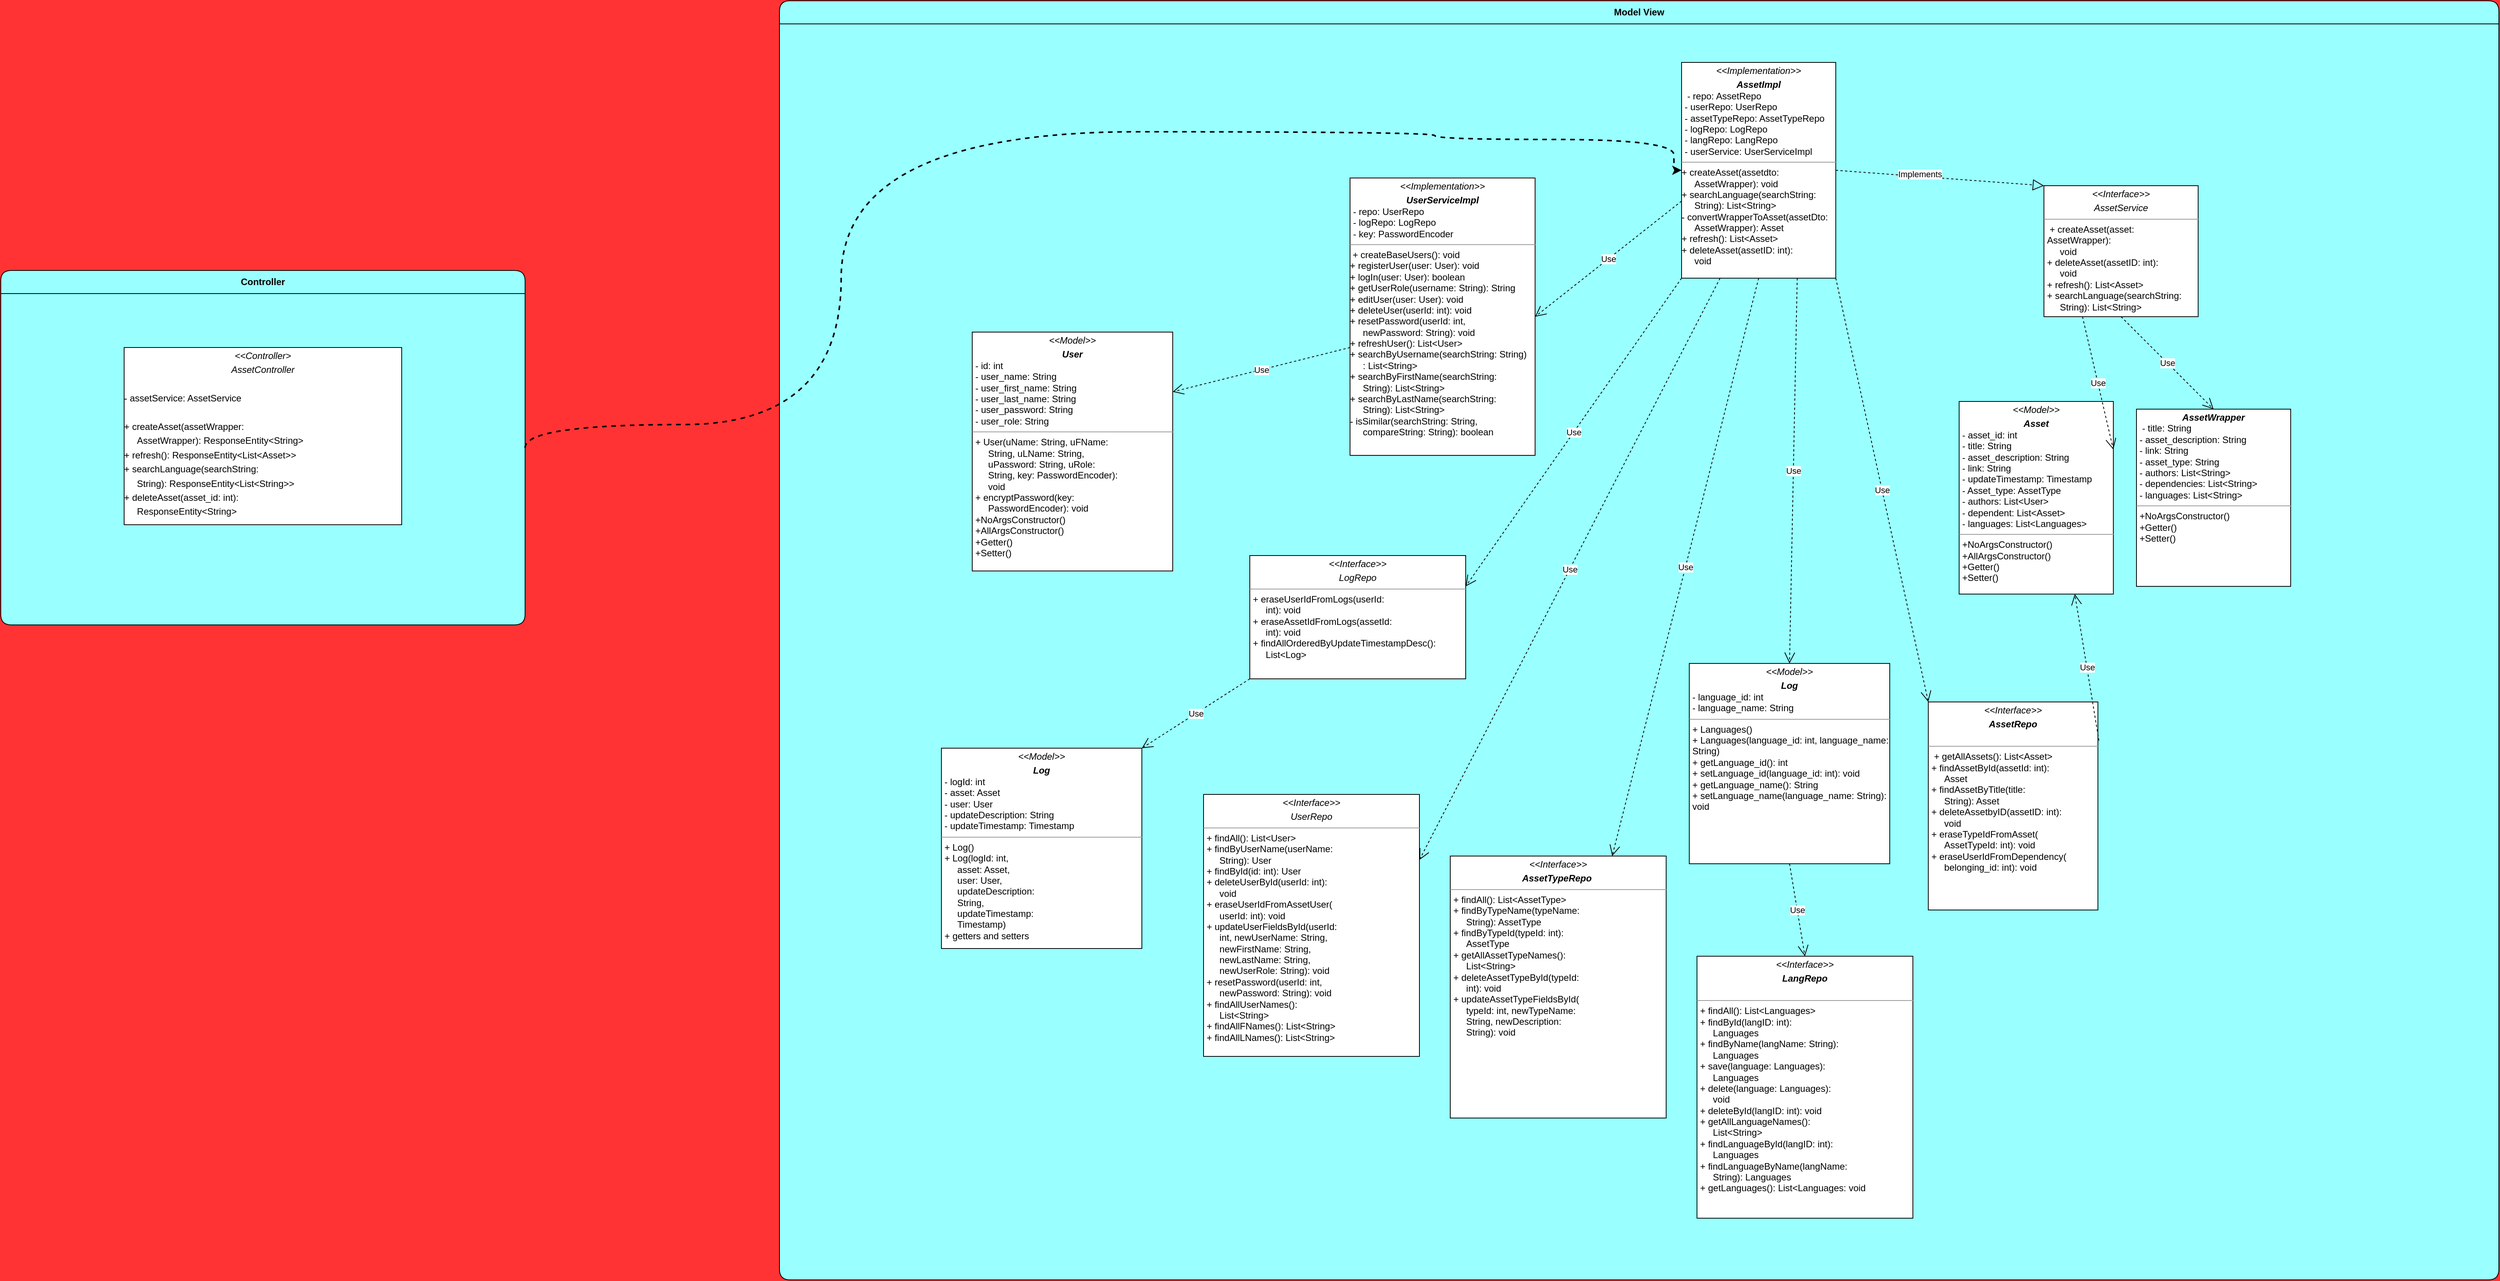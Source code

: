<mxfile version="24.0.0" type="device">
  <diagram id="C5RBs43oDa-KdzZeNtuy" name="Page-1">
    <mxGraphModel dx="3122" dy="1263" grid="1" gridSize="10" guides="1" tooltips="1" connect="1" arrows="1" fold="1" page="1" pageScale="1" pageWidth="400" pageHeight="370" background="#FF3333" math="0" shadow="0">
      <root>
        <mxCell id="WIyWlLk6GJQsqaUBKTNV-0" />
        <mxCell id="WIyWlLk6GJQsqaUBKTNV-1" parent="WIyWlLk6GJQsqaUBKTNV-0" />
        <mxCell id="eX62rvnDOvcnilra_7cb-24" value="Model View" style="swimlane;whiteSpace=wrap;html=1;startSize=30;rounded=1;swimlaneFillColor=#99FFFF;fillColor=#99FFFF;" vertex="1" parent="WIyWlLk6GJQsqaUBKTNV-1">
          <mxGeometry x="270" y="230" width="2230" height="1660" as="geometry">
            <mxRectangle x="360" y="170" width="200" height="40" as="alternateBounds" />
          </mxGeometry>
        </mxCell>
        <mxCell id="eX62rvnDOvcnilra_7cb-25" value="&lt;p style=&quot;margin:0px;margin-top:4px;text-align:center;&quot;&gt;&lt;i&gt;&amp;lt;&amp;lt;Model&amp;gt;&amp;gt;&lt;/i&gt;&lt;br&gt;&lt;/p&gt;&lt;p style=&quot;margin:0px;margin-top:4px;text-align:center;&quot;&gt;&lt;i&gt;&lt;b&gt;Asset&lt;/b&gt;&lt;/i&gt;&lt;/p&gt;&lt;p style=&quot;margin:0px;margin-left:4px;&quot;&gt;- asset_id: int&amp;nbsp; &amp;nbsp; &amp;nbsp; &amp;nbsp; &amp;nbsp; &amp;nbsp; &amp;nbsp; &amp;nbsp; &amp;nbsp;&lt;/p&gt;&lt;p style=&quot;margin:0px;margin-left:4px;&quot;&gt;- title: String&amp;nbsp; &amp;nbsp; &amp;nbsp; &amp;nbsp; &amp;nbsp; &amp;nbsp; &amp;nbsp; &amp;nbsp; &amp;nbsp;&lt;/p&gt;&lt;p style=&quot;margin:0px;margin-left:4px;&quot;&gt;- asset_description: String&amp;nbsp; &amp;nbsp; &amp;nbsp;&lt;/p&gt;&lt;p style=&quot;margin:0px;margin-left:4px;&quot;&gt;- link: String&amp;nbsp; &amp;nbsp; &amp;nbsp; &amp;nbsp; &amp;nbsp; &amp;nbsp; &amp;nbsp; &amp;nbsp; &amp;nbsp; &lt;/p&gt;&lt;p style=&quot;margin:0px;margin-left:4px;&quot;&gt;- updateTimestamp: Timestamp&amp;nbsp; &amp;nbsp; &lt;/p&gt;&lt;p style=&quot;margin:0px;margin-left:4px;&quot;&gt; - Asset_type: AssetType&amp;nbsp; &amp;nbsp; &amp;nbsp; &amp;nbsp; &amp;nbsp;&lt;/p&gt;&lt;p style=&quot;margin:0px;margin-left:4px;&quot;&gt; - authors: List&amp;lt;User&amp;gt;&amp;nbsp; &amp;nbsp; &amp;nbsp; &amp;nbsp; &amp;nbsp; &amp;nbsp;&lt;/p&gt;&lt;p style=&quot;margin:0px;margin-left:4px;&quot;&gt; - dependent: List&amp;lt;Asset&amp;gt;&amp;nbsp; &amp;nbsp; &amp;nbsp; &amp;nbsp; &lt;/p&gt;&lt;p style=&quot;margin:0px;margin-left:4px;&quot;&gt; - languages: List&amp;lt;Languages&amp;gt;&amp;nbsp;&lt;/p&gt;&lt;hr size=&quot;1&quot;&gt;&lt;p style=&quot;margin: 0px 0px 0px 4px;&quot;&gt;+&lt;span style=&quot;background-color: initial;&quot;&gt;NoArgsConstructor()&lt;/span&gt;&lt;/p&gt;&lt;p style=&quot;margin: 0px 0px 0px 4px;&quot;&gt;+AllArgsConstructor()&lt;/p&gt;&lt;p style=&quot;margin: 0px 0px 0px 4px;&quot;&gt;+Getter()&lt;/p&gt;&lt;p style=&quot;margin: 0px 0px 0px 4px;&quot;&gt;&lt;span style=&quot;background-color: initial;&quot;&gt;+Setter()&lt;/span&gt;&lt;/p&gt;" style="verticalAlign=top;align=left;overflow=fill;html=1;whiteSpace=wrap;" vertex="1" parent="eX62rvnDOvcnilra_7cb-24">
          <mxGeometry x="1530" y="520" width="200" height="250" as="geometry" />
        </mxCell>
        <mxCell id="eX62rvnDOvcnilra_7cb-26" value="&lt;p style=&quot;margin:0px;margin-top:4px;text-align:center;&quot;&gt;&lt;i&gt;&amp;lt;&amp;lt;Implementation&amp;gt;&amp;gt;&lt;/i&gt;&lt;br&gt;&lt;/p&gt;&lt;p style=&quot;margin:0px;margin-top:4px;text-align:center;&quot;&gt;&lt;i&gt;&lt;b&gt;AssetImpl&lt;/b&gt;&lt;/i&gt;&lt;/p&gt;&lt;p style=&quot;margin:0px;margin-left:4px;&quot;&gt;&amp;nbsp;- repo: AssetRepo&amp;nbsp; &amp;nbsp; &amp;nbsp; &amp;nbsp; &amp;nbsp; &amp;nbsp; &amp;nbsp; &amp;nbsp;&lt;/p&gt;&lt;p style=&quot;margin:0px;margin-left:4px;&quot;&gt; - userRepo: UserRepo&amp;nbsp; &amp;nbsp; &amp;nbsp; &amp;nbsp; &amp;nbsp; &amp;nbsp; &lt;/p&gt;&lt;p style=&quot;margin:0px;margin-left:4px;&quot;&gt; - assetTypeRepo: AssetTypeRepo&amp;nbsp; &lt;/p&gt;&lt;p style=&quot;margin:0px;margin-left:4px;&quot;&gt; - logRepo: LogRepo&amp;nbsp; &amp;nbsp; &amp;nbsp; &amp;nbsp; &amp;nbsp; &amp;nbsp; &amp;nbsp; &lt;/p&gt;&lt;p style=&quot;margin:0px;margin-left:4px;&quot;&gt; - langRepo: LangRepo&amp;nbsp; &amp;nbsp; &amp;nbsp; &amp;nbsp; &amp;nbsp; &amp;nbsp; &lt;/p&gt;&lt;p style=&quot;margin:0px;margin-left:4px;&quot;&gt; - userService: UserServiceImpl&amp;nbsp;&lt;/p&gt;&lt;hr size=&quot;1&quot;&gt;&lt;p style=&quot;margin:0px;margin-left:4px;&quot;&gt;&lt;/p&gt;&lt;div&gt;+ createAsset(assetdto:&amp;nbsp; &amp;nbsp; &amp;nbsp; &amp;nbsp; &lt;/div&gt;&lt;div&gt;&amp;nbsp; &amp;nbsp; &amp;nbsp;AssetWrapper): void&amp;nbsp; &amp;nbsp; &amp;nbsp; &amp;nbsp; &amp;nbsp;&lt;/div&gt;&lt;div&gt; + searchLanguage(searchString: &lt;/div&gt;&lt;div&gt;&amp;nbsp; &amp;nbsp; &amp;nbsp;String): List&amp;lt;String&amp;gt;&amp;nbsp; &amp;nbsp; &amp;nbsp; &amp;nbsp;&lt;/div&gt;&lt;div&gt; - convertWrapperToAsset(assetDto: &lt;/div&gt;&lt;div&gt;&amp;nbsp; &amp;nbsp; &amp;nbsp;AssetWrapper): Asset&amp;nbsp; &amp;nbsp; &amp;nbsp; &amp;nbsp; &lt;/div&gt;&lt;div&gt; + refresh(): List&amp;lt;Asset&amp;gt;&amp;nbsp; &amp;nbsp; &amp;nbsp; &amp;nbsp; &lt;/div&gt;&lt;div&gt; + deleteAsset(assetID: int):&amp;nbsp; &amp;nbsp; &lt;/div&gt;&lt;div&gt;&amp;nbsp; &amp;nbsp; &amp;nbsp;void&amp;nbsp; &amp;nbsp;&lt;/div&gt;" style="verticalAlign=top;align=left;overflow=fill;html=1;whiteSpace=wrap;" vertex="1" parent="eX62rvnDOvcnilra_7cb-24">
          <mxGeometry x="1170" y="80" width="200" height="280" as="geometry" />
        </mxCell>
        <mxCell id="eX62rvnDOvcnilra_7cb-27" value="&lt;p style=&quot;margin:0px;margin-top:4px;text-align:center;&quot;&gt;&lt;i&gt;&amp;lt;&amp;lt;Interface&amp;gt;&amp;gt;&lt;/i&gt;&lt;/p&gt;&lt;p style=&quot;margin:0px;margin-top:4px;text-align:center;&quot;&gt;&lt;i&gt;AssetService&lt;/i&gt;&lt;/p&gt;&lt;hr size=&quot;1&quot;&gt;&lt;p style=&quot;margin:0px;margin-left:4px;&quot;&gt;&amp;nbsp;+ createAsset(asset: AssetWrapper): &lt;/p&gt;&lt;p style=&quot;margin:0px;margin-left:4px;&quot;&gt;&amp;nbsp; &amp;nbsp; &amp;nbsp;void&amp;nbsp; &amp;nbsp; &amp;nbsp; &amp;nbsp; &amp;nbsp; &amp;nbsp; &amp;nbsp; &amp;nbsp; &amp;nbsp; &amp;nbsp; &amp;nbsp; &amp;nbsp; &lt;/p&gt;&lt;p style=&quot;margin:0px;margin-left:4px;&quot;&gt; + deleteAsset(assetID: int):&amp;nbsp; &amp;nbsp; &lt;/p&gt;&lt;p style=&quot;margin:0px;margin-left:4px;&quot;&gt;&amp;nbsp; &amp;nbsp; &amp;nbsp;void&amp;nbsp; &amp;nbsp; &amp;nbsp; &amp;nbsp; &amp;nbsp; &amp;nbsp; &amp;nbsp; &amp;nbsp; &amp;nbsp; &amp;nbsp; &amp;nbsp; &amp;nbsp; &lt;/p&gt;&lt;p style=&quot;margin:0px;margin-left:4px;&quot;&gt; + refresh(): List&amp;lt;Asset&amp;gt;&amp;nbsp; &amp;nbsp; &amp;nbsp; &amp;nbsp; &lt;/p&gt;&lt;p style=&quot;margin:0px;margin-left:4px;&quot;&gt; + searchLanguage(searchString: &lt;/p&gt;&lt;p style=&quot;margin:0px;margin-left:4px;&quot;&gt;&amp;nbsp; &amp;nbsp; &amp;nbsp;String): List&amp;lt;String&amp;gt;&amp;nbsp;&lt;/p&gt;" style="verticalAlign=top;align=left;overflow=fill;html=1;whiteSpace=wrap;" vertex="1" parent="eX62rvnDOvcnilra_7cb-24">
          <mxGeometry x="1640" y="240" width="200" height="170" as="geometry" />
        </mxCell>
        <mxCell id="eX62rvnDOvcnilra_7cb-28" value="" style="endArrow=block;dashed=1;endFill=0;endSize=12;html=1;rounded=0;entryX=0;entryY=0;entryDx=0;entryDy=0;exitX=1;exitY=0.5;exitDx=0;exitDy=0;" edge="1" parent="eX62rvnDOvcnilra_7cb-24" source="eX62rvnDOvcnilra_7cb-26" target="eX62rvnDOvcnilra_7cb-27">
          <mxGeometry width="160" relative="1" as="geometry">
            <mxPoint x="1350" y="290" as="sourcePoint" />
            <mxPoint x="1510" y="290" as="targetPoint" />
          </mxGeometry>
        </mxCell>
        <mxCell id="eX62rvnDOvcnilra_7cb-29" value="Implements" style="edgeLabel;html=1;align=center;verticalAlign=middle;resizable=0;points=[];" vertex="1" connectable="0" parent="eX62rvnDOvcnilra_7cb-28">
          <mxGeometry x="-0.198" y="3" relative="1" as="geometry">
            <mxPoint as="offset" />
          </mxGeometry>
        </mxCell>
        <mxCell id="eX62rvnDOvcnilra_7cb-30" value="&lt;p style=&quot;margin:0px;margin-top:4px;text-align:center;&quot;&gt;&lt;i style=&quot;background-color: initial;&quot;&gt;&lt;b&gt;AssetWrapper&lt;/b&gt;&lt;/i&gt;&lt;br&gt;&lt;/p&gt;&lt;p style=&quot;margin:0px;margin-left:4px;&quot;&gt;&amp;nbsp;- title: String&amp;nbsp; &amp;nbsp; &amp;nbsp; &amp;nbsp; &amp;nbsp; &amp;nbsp; &amp;nbsp; &amp;nbsp; &amp;nbsp;&lt;/p&gt;&lt;p style=&quot;margin:0px;margin-left:4px;&quot;&gt; - asset_description: String&amp;nbsp; &amp;nbsp; &amp;nbsp;&lt;/p&gt;&lt;p style=&quot;margin:0px;margin-left:4px;&quot;&gt; - link: String&amp;nbsp; &amp;nbsp; &amp;nbsp; &amp;nbsp; &amp;nbsp; &amp;nbsp; &amp;nbsp; &amp;nbsp; &amp;nbsp; &lt;/p&gt;&lt;p style=&quot;margin:0px;margin-left:4px;&quot;&gt; - asset_type: String&amp;nbsp; &amp;nbsp; &amp;nbsp; &amp;nbsp; &amp;nbsp; &amp;nbsp; &lt;/p&gt;&lt;p style=&quot;margin:0px;margin-left:4px;&quot;&gt; - authors: List&amp;lt;String&amp;gt;&amp;nbsp; &amp;nbsp; &amp;nbsp; &amp;nbsp; &amp;nbsp;&lt;/p&gt;&lt;p style=&quot;margin:0px;margin-left:4px;&quot;&gt; - dependencies: List&amp;lt;String&amp;gt;&amp;nbsp; &amp;nbsp; &lt;/p&gt;&lt;p style=&quot;margin:0px;margin-left:4px;&quot;&gt; - languages: List&amp;lt;String&amp;gt;&amp;nbsp; &amp;nbsp; &amp;nbsp; &amp;nbsp;&lt;/p&gt;&lt;hr size=&quot;1&quot;&gt;&lt;p style=&quot;margin:0px;margin-left:4px;&quot;&gt;+NoArgsConstructor()&lt;/p&gt;&lt;p style=&quot;margin:0px;margin-left:4px;&quot;&gt;+Getter()&lt;/p&gt;&lt;p style=&quot;margin:0px;margin-left:4px;&quot;&gt;&lt;span style=&quot;background-color: initial;&quot;&gt;+Setter()&lt;/span&gt;&lt;/p&gt;" style="verticalAlign=top;align=left;overflow=fill;html=1;whiteSpace=wrap;" vertex="1" parent="eX62rvnDOvcnilra_7cb-24">
          <mxGeometry x="1760" y="530" width="200" height="230" as="geometry" />
        </mxCell>
        <mxCell id="eX62rvnDOvcnilra_7cb-31" value="&lt;p style=&quot;margin:0px;margin-top:4px;text-align:center;&quot;&gt;&lt;i&gt;&amp;lt;&amp;lt;Interface&amp;gt;&amp;gt;&lt;/i&gt;&lt;br&gt;&lt;/p&gt;&lt;p style=&quot;margin:0px;margin-top:4px;text-align:center;&quot;&gt;&lt;i&gt;&lt;b&gt;AssetRepo&lt;/b&gt;&lt;/i&gt;&lt;/p&gt;&lt;p style=&quot;margin:0px;margin-left:4px;&quot;&gt;&lt;span style=&quot;background-color: initial;&quot;&gt;&amp;nbsp;&lt;/span&gt;&lt;br&gt;&lt;/p&gt;&lt;hr size=&quot;1&quot;&gt;&lt;p style=&quot;margin:0px;margin-left:4px;&quot;&gt;&amp;nbsp;+ getAllAssets(): List&amp;lt;Asset&amp;gt;&amp;nbsp; &amp;nbsp;&lt;/p&gt;&lt;p style=&quot;margin:0px;margin-left:4px;&quot;&gt; + findAssetById(assetId: int):&amp;nbsp; &lt;/p&gt;&lt;p style=&quot;margin:0px;margin-left:4px;&quot;&gt;&amp;nbsp; &amp;nbsp; &amp;nbsp;Asset&amp;nbsp; &amp;nbsp; &amp;nbsp; &amp;nbsp; &amp;nbsp; &amp;nbsp; &amp;nbsp; &amp;nbsp; &amp;nbsp; &amp;nbsp; &amp;nbsp; &amp;nbsp; &lt;/p&gt;&lt;p style=&quot;margin:0px;margin-left:4px;&quot;&gt; + findAssetByTitle(title:&amp;nbsp; &amp;nbsp; &amp;nbsp; &amp;nbsp;&lt;/p&gt;&lt;p style=&quot;margin:0px;margin-left:4px;&quot;&gt;&amp;nbsp; &amp;nbsp; &amp;nbsp;String): Asset&amp;nbsp; &amp;nbsp; &amp;nbsp; &amp;nbsp; &amp;nbsp; &amp;nbsp; &amp;nbsp; &lt;/p&gt;&lt;p style=&quot;margin:0px;margin-left:4px;&quot;&gt; + deleteAssetbyID(assetID: int):&lt;/p&gt;&lt;p style=&quot;margin:0px;margin-left:4px;&quot;&gt;&amp;nbsp; &amp;nbsp; &amp;nbsp;void&amp;nbsp; &amp;nbsp; &amp;nbsp; &amp;nbsp; &amp;nbsp; &amp;nbsp; &amp;nbsp; &amp;nbsp; &amp;nbsp; &amp;nbsp; &amp;nbsp; &amp;nbsp; &amp;nbsp;&lt;/p&gt;&lt;p style=&quot;margin:0px;margin-left:4px;&quot;&gt; + eraseTypeIdFromAsset(&amp;nbsp; &amp;nbsp; &amp;nbsp; &amp;nbsp; &amp;nbsp;&lt;/p&gt;&lt;p style=&quot;margin:0px;margin-left:4px;&quot;&gt;&amp;nbsp; &amp;nbsp; &amp;nbsp;AssetTypeId: int): void&amp;nbsp; &amp;nbsp; &amp;nbsp;&lt;/p&gt;&lt;p style=&quot;margin:0px;margin-left:4px;&quot;&gt; + eraseUserIdFromDependency(&amp;nbsp; &amp;nbsp; &lt;/p&gt;&lt;p style=&quot;margin:0px;margin-left:4px;&quot;&gt;&amp;nbsp; &amp;nbsp; &amp;nbsp;belonging_id: int): void&amp;nbsp;&amp;nbsp;&lt;/p&gt;" style="verticalAlign=top;align=left;overflow=fill;html=1;whiteSpace=wrap;" vertex="1" parent="eX62rvnDOvcnilra_7cb-24">
          <mxGeometry x="1490" y="910" width="220" height="270" as="geometry" />
        </mxCell>
        <mxCell id="eX62rvnDOvcnilra_7cb-32" value="Use" style="endArrow=open;endSize=12;dashed=1;html=1;rounded=0;exitX=0.25;exitY=1;exitDx=0;exitDy=0;entryX=1;entryY=0.25;entryDx=0;entryDy=0;" edge="1" parent="eX62rvnDOvcnilra_7cb-24" source="eX62rvnDOvcnilra_7cb-27" target="eX62rvnDOvcnilra_7cb-25">
          <mxGeometry width="160" relative="1" as="geometry">
            <mxPoint x="1390" y="692.5" as="sourcePoint" />
            <mxPoint x="1480" y="600" as="targetPoint" />
          </mxGeometry>
        </mxCell>
        <mxCell id="eX62rvnDOvcnilra_7cb-33" value="Use" style="endArrow=open;endSize=12;dashed=1;html=1;rounded=0;exitX=0.5;exitY=1;exitDx=0;exitDy=0;entryX=0.5;entryY=0;entryDx=0;entryDy=0;" edge="1" parent="eX62rvnDOvcnilra_7cb-24" source="eX62rvnDOvcnilra_7cb-27" target="eX62rvnDOvcnilra_7cb-30">
          <mxGeometry width="160" relative="1" as="geometry">
            <mxPoint x="1550" y="540" as="sourcePoint" />
            <mxPoint x="1460" y="633" as="targetPoint" />
          </mxGeometry>
        </mxCell>
        <mxCell id="eX62rvnDOvcnilra_7cb-35" value="&lt;p style=&quot;margin:0px;margin-top:4px;text-align:center;&quot;&gt;&lt;i&gt;&amp;lt;&amp;lt;Interface&amp;gt;&amp;gt;&lt;/i&gt;&lt;br&gt;&lt;/p&gt;&lt;p style=&quot;margin:0px;margin-top:4px;text-align:center;&quot;&gt;&lt;b&gt;&lt;i&gt;LangRepo&lt;/i&gt;&lt;/b&gt;&lt;/p&gt;&lt;p style=&quot;margin:0px;margin-left:4px;&quot;&gt;&lt;span style=&quot;background-color: initial;&quot;&gt;&amp;nbsp;&lt;/span&gt;&lt;br&gt;&lt;/p&gt;&lt;hr size=&quot;1&quot;&gt;&lt;p style=&quot;margin:0px;margin-left:4px;&quot;&gt; + findAll(): List&amp;lt;Languages&amp;gt;&amp;nbsp; &amp;nbsp; &lt;/p&gt;&lt;p style=&quot;margin:0px;margin-left:4px;&quot;&gt; + findById(langID: int):&amp;nbsp; &amp;nbsp; &amp;nbsp; &amp;nbsp; &lt;/p&gt;&lt;p style=&quot;margin:0px;margin-left:4px;&quot;&gt;&amp;nbsp; &amp;nbsp; &amp;nbsp;Languages&amp;nbsp; &amp;nbsp; &amp;nbsp; &amp;nbsp; &amp;nbsp; &amp;nbsp; &amp;nbsp; &amp;nbsp; &amp;nbsp; &amp;nbsp;&lt;/p&gt;&lt;p style=&quot;margin:0px;margin-left:4px;&quot;&gt; + findByName(langName: String): &lt;/p&gt;&lt;p style=&quot;margin:0px;margin-left:4px;&quot;&gt;&amp;nbsp; &amp;nbsp; &amp;nbsp;Languages&amp;nbsp; &amp;nbsp; &amp;nbsp; &amp;nbsp; &amp;nbsp; &amp;nbsp; &amp;nbsp; &amp;nbsp; &amp;nbsp; &amp;nbsp;&lt;/p&gt;&lt;p style=&quot;margin:0px;margin-left:4px;&quot;&gt; + save(language: Languages):&amp;nbsp; &amp;nbsp;&lt;/p&gt;&lt;p style=&quot;margin:0px;margin-left:4px;&quot;&gt;&amp;nbsp; &amp;nbsp; &amp;nbsp;Languages&amp;nbsp; &amp;nbsp; &amp;nbsp; &amp;nbsp; &amp;nbsp; &amp;nbsp; &amp;nbsp; &amp;nbsp; &amp;nbsp; &amp;nbsp;&lt;/p&gt;&lt;p style=&quot;margin:0px;margin-left:4px;&quot;&gt; + delete(language: Languages): &lt;/p&gt;&lt;p style=&quot;margin:0px;margin-left:4px;&quot;&gt;&amp;nbsp; &amp;nbsp; &amp;nbsp;void&amp;nbsp; &amp;nbsp; &amp;nbsp; &amp;nbsp; &amp;nbsp; &amp;nbsp; &amp;nbsp; &amp;nbsp; &amp;nbsp; &amp;nbsp; &amp;nbsp; &amp;nbsp; &lt;/p&gt;&lt;p style=&quot;margin:0px;margin-left:4px;&quot;&gt; + deleteById(langID: int): void &lt;/p&gt;&lt;p style=&quot;margin:0px;margin-left:4px;&quot;&gt; + getAllLanguageNames():&amp;nbsp; &amp;nbsp; &amp;nbsp; &amp;nbsp;&lt;/p&gt;&lt;p style=&quot;margin:0px;margin-left:4px;&quot;&gt;&amp;nbsp; &amp;nbsp; &amp;nbsp;List&amp;lt;String&amp;gt;&amp;nbsp; &amp;nbsp; &amp;nbsp; &amp;nbsp; &amp;nbsp; &amp;nbsp; &amp;nbsp; &amp;nbsp; &lt;/p&gt;&lt;p style=&quot;margin:0px;margin-left:4px;&quot;&gt; + findLanguageById(langID: int):&lt;/p&gt;&lt;p style=&quot;margin:0px;margin-left:4px;&quot;&gt;&amp;nbsp; &amp;nbsp; &amp;nbsp;Languages&amp;nbsp; &amp;nbsp; &amp;nbsp; &amp;nbsp; &amp;nbsp; &amp;nbsp; &amp;nbsp; &amp;nbsp; &amp;nbsp; &amp;nbsp;&lt;/p&gt;&lt;p style=&quot;margin:0px;margin-left:4px;&quot;&gt; + findLanguageByName(langName:&amp;nbsp; &lt;/p&gt;&lt;p style=&quot;margin:0px;margin-left:4px;&quot;&gt;&amp;nbsp; &amp;nbsp; &amp;nbsp;String): Languages&amp;nbsp; &amp;nbsp; &amp;nbsp; &amp;nbsp; &amp;nbsp; &lt;/p&gt;&lt;p style=&quot;margin:0px;margin-left:4px;&quot;&gt; + getLanguages(): List&amp;lt;Languages&lt;span style=&quot;background-color: initial;&quot;&gt;: void&amp;nbsp;&amp;nbsp;&lt;/span&gt;&lt;br&gt;&lt;/p&gt;" style="verticalAlign=top;align=left;overflow=fill;html=1;whiteSpace=wrap;" vertex="1" parent="eX62rvnDOvcnilra_7cb-24">
          <mxGeometry x="1190" y="1240" width="280" height="340" as="geometry" />
        </mxCell>
        <mxCell id="eX62rvnDOvcnilra_7cb-36" value="Use" style="endArrow=open;endSize=12;dashed=1;html=1;rounded=0;exitX=0.75;exitY=1;exitDx=0;exitDy=0;entryX=0.5;entryY=0;entryDx=0;entryDy=0;" edge="1" parent="eX62rvnDOvcnilra_7cb-24" source="eX62rvnDOvcnilra_7cb-26" target="eX62rvnDOvcnilra_7cb-60">
          <mxGeometry width="160" relative="1" as="geometry">
            <mxPoint x="1320" y="360" as="sourcePoint" />
            <mxPoint x="1320" y="860" as="targetPoint" />
          </mxGeometry>
        </mxCell>
        <mxCell id="eX62rvnDOvcnilra_7cb-37" value="&lt;p style=&quot;margin:0px;margin-top:4px;text-align:center;&quot;&gt;&lt;i&gt;&amp;lt;&amp;lt;Interface&amp;gt;&amp;gt;&lt;/i&gt;&lt;br&gt;&lt;/p&gt;&lt;p style=&quot;margin:0px;margin-top:4px;text-align:center;&quot;&gt;&lt;span style=&quot;background-color: initial; text-align: left;&quot;&gt;&lt;b&gt;&lt;i&gt;AssetTypeRepo&lt;/i&gt;&lt;/b&gt;&amp;nbsp;&lt;/span&gt;&lt;br&gt;&lt;/p&gt;&lt;hr size=&quot;1&quot;&gt;&lt;p style=&quot;margin:0px;margin-left:4px;&quot;&gt; + findAll(): List&amp;lt;AssetType&amp;gt;&amp;nbsp; &amp;nbsp; &lt;/p&gt;&lt;p style=&quot;margin:0px;margin-left:4px;&quot;&gt; + findByTypeName(typeName:&amp;nbsp; &amp;nbsp; &amp;nbsp;&lt;/p&gt;&lt;p style=&quot;margin:0px;margin-left:4px;&quot;&gt;&amp;nbsp; &amp;nbsp; &amp;nbsp;String): AssetType&amp;nbsp; &amp;nbsp; &amp;nbsp; &amp;nbsp; &amp;nbsp; &lt;/p&gt;&lt;p style=&quot;margin:0px;margin-left:4px;&quot;&gt; + findByTypeId(typeId: int):&amp;nbsp; &amp;nbsp;&lt;/p&gt;&lt;p style=&quot;margin:0px;margin-left:4px;&quot;&gt;&amp;nbsp; &amp;nbsp; &amp;nbsp;AssetType&amp;nbsp; &amp;nbsp; &amp;nbsp; &amp;nbsp; &amp;nbsp; &amp;nbsp; &amp;nbsp; &amp;nbsp; &amp;nbsp; &amp;nbsp;&lt;/p&gt;&lt;p style=&quot;margin:0px;margin-left:4px;&quot;&gt; + getAllAssetTypeNames():&amp;nbsp; &amp;nbsp; &amp;nbsp; &amp;nbsp;&lt;/p&gt;&lt;p style=&quot;margin:0px;margin-left:4px;&quot;&gt;&amp;nbsp; &amp;nbsp; &amp;nbsp;List&amp;lt;String&amp;gt;&amp;nbsp; &amp;nbsp; &amp;nbsp; &amp;nbsp; &amp;nbsp; &amp;nbsp; &amp;nbsp; &amp;nbsp; &lt;/p&gt;&lt;p style=&quot;margin:0px;margin-left:4px;&quot;&gt; + deleteAssetTypeById(typeId:&amp;nbsp; &lt;/p&gt;&lt;p style=&quot;margin:0px;margin-left:4px;&quot;&gt;&amp;nbsp; &amp;nbsp; &amp;nbsp;int): void&amp;nbsp; &amp;nbsp; &amp;nbsp; &amp;nbsp; &amp;nbsp; &amp;nbsp; &amp;nbsp; &amp;nbsp; &amp;nbsp; &lt;/p&gt;&lt;p style=&quot;margin:0px;margin-left:4px;&quot;&gt; + updateAssetTypeFieldsById(&amp;nbsp; &amp;nbsp;&lt;/p&gt;&lt;p style=&quot;margin:0px;margin-left:4px;&quot;&gt;&amp;nbsp; &amp;nbsp; &amp;nbsp;typeId: int, newTypeName:&amp;nbsp; &lt;/p&gt;&lt;p style=&quot;margin:0px;margin-left:4px;&quot;&gt;&amp;nbsp; &amp;nbsp; &amp;nbsp;String, newDescription:&amp;nbsp; &amp;nbsp; &lt;/p&gt;&lt;p style=&quot;margin:0px;margin-left:4px;&quot;&gt;&amp;nbsp; &amp;nbsp; &amp;nbsp;String): void&amp;nbsp;&lt;span style=&quot;background-color: initial;&quot;&gt;&amp;nbsp;&amp;nbsp;&lt;/span&gt;&lt;br&gt;&lt;/p&gt;" style="verticalAlign=top;align=left;overflow=fill;html=1;whiteSpace=wrap;" vertex="1" parent="eX62rvnDOvcnilra_7cb-24">
          <mxGeometry x="870" y="1110" width="280" height="340" as="geometry" />
        </mxCell>
        <mxCell id="eX62rvnDOvcnilra_7cb-38" value="Use" style="endArrow=open;endSize=12;dashed=1;html=1;rounded=0;exitX=0.5;exitY=1;exitDx=0;exitDy=0;entryX=0.75;entryY=0;entryDx=0;entryDy=0;" edge="1" parent="eX62rvnDOvcnilra_7cb-24" source="eX62rvnDOvcnilra_7cb-26" target="eX62rvnDOvcnilra_7cb-37">
          <mxGeometry width="160" relative="1" as="geometry">
            <mxPoint x="820" y="286" as="sourcePoint" />
            <mxPoint x="835" y="626" as="targetPoint" />
          </mxGeometry>
        </mxCell>
        <mxCell id="eX62rvnDOvcnilra_7cb-39" value="&lt;p style=&quot;margin:0px;margin-top:4px;text-align:center;&quot;&gt;&lt;i&gt;&amp;lt;&amp;lt;Interface&amp;gt;&amp;gt;&lt;/i&gt;&lt;/p&gt;&lt;p style=&quot;margin:0px;margin-top:4px;text-align:center;&quot;&gt;&lt;i&gt;UserRepo&lt;/i&gt;&lt;/p&gt;&lt;hr size=&quot;1&quot;&gt;&lt;p style=&quot;margin:0px;margin-left:4px;&quot;&gt; + findAll(): List&amp;lt;User&amp;gt;&amp;nbsp; &amp;nbsp; &amp;nbsp; &amp;nbsp; &amp;nbsp;&lt;/p&gt;&lt;p style=&quot;margin:0px;margin-left:4px;&quot;&gt; + findByUserName(userName:&amp;nbsp; &amp;nbsp; &amp;nbsp;&lt;/p&gt;&lt;p style=&quot;margin:0px;margin-left:4px;&quot;&gt;&amp;nbsp; &amp;nbsp; &amp;nbsp;String): User&amp;nbsp; &amp;nbsp; &amp;nbsp; &amp;nbsp; &amp;nbsp; &amp;nbsp; &amp;nbsp; &amp;nbsp;&lt;/p&gt;&lt;p style=&quot;margin:0px;margin-left:4px;&quot;&gt; + findById(id: int): User&amp;nbsp; &amp;nbsp; &amp;nbsp; &amp;nbsp;&lt;/p&gt;&lt;p style=&quot;margin:0px;margin-left:4px;&quot;&gt; + deleteUserById(userId: int):&amp;nbsp; &lt;/p&gt;&lt;p style=&quot;margin:0px;margin-left:4px;&quot;&gt;&amp;nbsp; &amp;nbsp; &amp;nbsp;void&amp;nbsp; &amp;nbsp; &amp;nbsp; &amp;nbsp; &amp;nbsp; &amp;nbsp; &amp;nbsp; &amp;nbsp; &amp;nbsp; &amp;nbsp; &amp;nbsp; &amp;nbsp; &lt;/p&gt;&lt;p style=&quot;margin:0px;margin-left:4px;&quot;&gt; + eraseUserIdFromAssetUser(&amp;nbsp; &amp;nbsp; &amp;nbsp;&lt;/p&gt;&lt;p style=&quot;margin:0px;margin-left:4px;&quot;&gt;&amp;nbsp; &amp;nbsp; &amp;nbsp;userId: int): void&amp;nbsp; &amp;nbsp; &amp;nbsp; &amp;nbsp; &amp;nbsp; &lt;/p&gt;&lt;p style=&quot;margin:0px;margin-left:4px;&quot;&gt; + updateUserFieldsById(userId:&amp;nbsp; &lt;/p&gt;&lt;p style=&quot;margin:0px;margin-left:4px;&quot;&gt;&amp;nbsp; &amp;nbsp; &amp;nbsp;int, newUserName: String,&amp;nbsp; &amp;nbsp;&lt;/p&gt;&lt;p style=&quot;margin:0px;margin-left:4px;&quot;&gt;&amp;nbsp; &amp;nbsp; &amp;nbsp;newFirstName: String,&amp;nbsp; &amp;nbsp; &amp;nbsp; &amp;nbsp;&lt;/p&gt;&lt;p style=&quot;margin:0px;margin-left:4px;&quot;&gt;&amp;nbsp; &amp;nbsp; &amp;nbsp;newLastName: String,&amp;nbsp; &amp;nbsp; &amp;nbsp; &amp;nbsp; &lt;/p&gt;&lt;p style=&quot;margin:0px;margin-left:4px;&quot;&gt;&amp;nbsp; &amp;nbsp; &amp;nbsp;newUserRole: String): void&amp;nbsp; &lt;/p&gt;&lt;p style=&quot;margin:0px;margin-left:4px;&quot;&gt; + resetPassword(userId: int,&amp;nbsp; &amp;nbsp; &lt;/p&gt;&lt;p style=&quot;margin:0px;margin-left:4px;&quot;&gt;&amp;nbsp; &amp;nbsp; &amp;nbsp;newPassword: String): void&amp;nbsp; &lt;/p&gt;&lt;p style=&quot;margin:0px;margin-left:4px;&quot;&gt; + findAllUserNames():&amp;nbsp; &amp;nbsp; &amp;nbsp; &amp;nbsp; &amp;nbsp; &amp;nbsp;&lt;/p&gt;&lt;p style=&quot;margin:0px;margin-left:4px;&quot;&gt;&amp;nbsp; &amp;nbsp; &amp;nbsp;List&amp;lt;String&amp;gt;&amp;nbsp; &amp;nbsp; &amp;nbsp; &amp;nbsp; &amp;nbsp; &amp;nbsp; &amp;nbsp; &amp;nbsp; &lt;/p&gt;&lt;p style=&quot;margin:0px;margin-left:4px;&quot;&gt; + findAllFNames(): List&amp;lt;String&amp;gt; &lt;/p&gt;&lt;p style=&quot;margin:0px;margin-left:4px;&quot;&gt; + findAllLNames(): List&amp;lt;String&amp;gt; &lt;/p&gt;" style="verticalAlign=top;align=left;overflow=fill;html=1;whiteSpace=wrap;" vertex="1" parent="eX62rvnDOvcnilra_7cb-24">
          <mxGeometry x="550" y="1030" width="280" height="340" as="geometry" />
        </mxCell>
        <mxCell id="eX62rvnDOvcnilra_7cb-40" value="Use" style="endArrow=open;endSize=12;dashed=1;html=1;rounded=0;exitX=0.25;exitY=1;exitDx=0;exitDy=0;entryX=1;entryY=0.25;entryDx=0;entryDy=0;" edge="1" parent="eX62rvnDOvcnilra_7cb-24" source="eX62rvnDOvcnilra_7cb-26" target="eX62rvnDOvcnilra_7cb-39">
          <mxGeometry width="160" relative="1" as="geometry">
            <mxPoint x="1138" y="110" as="sourcePoint" />
            <mxPoint x="850" y="540" as="targetPoint" />
          </mxGeometry>
        </mxCell>
        <mxCell id="eX62rvnDOvcnilra_7cb-41" value="&lt;p style=&quot;margin:0px;margin-top:4px;text-align:center;&quot;&gt;&lt;i&gt;&amp;lt;&amp;lt;Interface&amp;gt;&amp;gt;&lt;/i&gt;&lt;/p&gt;&lt;p style=&quot;margin:0px;margin-top:4px;text-align:center;&quot;&gt;&lt;i&gt;LogRepo&lt;/i&gt;&lt;/p&gt;&lt;hr size=&quot;1&quot;&gt;&lt;p style=&quot;margin:0px;margin-left:4px;&quot;&gt; + eraseUserIdFromLogs(userId:&amp;nbsp; &lt;/p&gt;&lt;p style=&quot;margin:0px;margin-left:4px;&quot;&gt;&amp;nbsp; &amp;nbsp; &amp;nbsp;int): void&amp;nbsp; &amp;nbsp; &amp;nbsp; &amp;nbsp; &amp;nbsp; &amp;nbsp; &amp;nbsp; &amp;nbsp; &amp;nbsp; &lt;/p&gt;&lt;p style=&quot;margin:0px;margin-left:4px;&quot;&gt; + eraseAssetIdFromLogs(assetId:&lt;/p&gt;&lt;p style=&quot;margin:0px;margin-left:4px;&quot;&gt;&amp;nbsp; &amp;nbsp; &amp;nbsp;int): void&amp;nbsp; &amp;nbsp; &amp;nbsp; &amp;nbsp; &amp;nbsp; &amp;nbsp; &amp;nbsp; &amp;nbsp; &amp;nbsp; &lt;/p&gt;&lt;p style=&quot;margin:0px;margin-left:4px;&quot;&gt; + findAllOrderedByUpdateTimestampDesc(): &lt;/p&gt;&lt;p style=&quot;margin:0px;margin-left:4px;&quot;&gt;&amp;nbsp; &amp;nbsp; &amp;nbsp;List&amp;lt;Log&amp;gt;&amp;nbsp; &amp;nbsp; &amp;nbsp; &amp;nbsp; &amp;nbsp; &amp;nbsp; &amp;nbsp; &amp;nbsp; &amp;nbsp; &amp;nbsp;&lt;/p&gt;" style="verticalAlign=top;align=left;overflow=fill;html=1;whiteSpace=wrap;" vertex="1" parent="eX62rvnDOvcnilra_7cb-24">
          <mxGeometry x="610" y="720" width="280" height="160" as="geometry" />
        </mxCell>
        <mxCell id="eX62rvnDOvcnilra_7cb-42" value="Use" style="endArrow=open;endSize=12;dashed=1;html=1;rounded=0;exitX=0;exitY=1;exitDx=0;exitDy=0;entryX=1;entryY=0.25;entryDx=0;entryDy=0;" edge="1" parent="eX62rvnDOvcnilra_7cb-24" source="eX62rvnDOvcnilra_7cb-26" target="eX62rvnDOvcnilra_7cb-41">
          <mxGeometry width="160" relative="1" as="geometry">
            <mxPoint x="1155" y="110" as="sourcePoint" />
            <mxPoint x="825" y="605" as="targetPoint" />
          </mxGeometry>
        </mxCell>
        <mxCell id="eX62rvnDOvcnilra_7cb-50" value="Use" style="endArrow=open;endSize=12;dashed=1;html=1;rounded=0;entryX=0;entryY=0;entryDx=0;entryDy=0;exitX=1;exitY=1;exitDx=0;exitDy=0;" edge="1" parent="eX62rvnDOvcnilra_7cb-24" source="eX62rvnDOvcnilra_7cb-26" target="eX62rvnDOvcnilra_7cb-31">
          <mxGeometry width="160" relative="1" as="geometry">
            <mxPoint x="1380" y="370" as="sourcePoint" />
            <mxPoint x="1425" y="1120" as="targetPoint" />
          </mxGeometry>
        </mxCell>
        <mxCell id="eX62rvnDOvcnilra_7cb-52" value="&lt;p style=&quot;margin:0px;margin-top:4px;text-align:center;&quot;&gt;&lt;i&gt;&amp;lt;&amp;lt;Implementation&amp;gt;&amp;gt;&lt;/i&gt;&lt;br&gt;&lt;/p&gt;&lt;p style=&quot;margin:0px;margin-top:4px;text-align:center;&quot;&gt;&lt;i&gt;&lt;b&gt;UserServiceImpl&lt;/b&gt;&lt;/i&gt;&lt;/p&gt;&lt;p style=&quot;margin:0px;margin-left:4px;&quot;&gt;- repo: UserRepo&amp;nbsp; &amp;nbsp; &amp;nbsp; &amp;nbsp; &amp;nbsp; &amp;nbsp; &amp;nbsp; &amp;nbsp; &amp;nbsp; &amp;nbsp; &amp;nbsp; &amp;nbsp; &amp;nbsp;&lt;/p&gt;&lt;p style=&quot;margin:0px;margin-left:4px;&quot;&gt; - logRepo: LogRepo&amp;nbsp; &amp;nbsp; &amp;nbsp; &amp;nbsp; &amp;nbsp; &amp;nbsp; &amp;nbsp; &amp;nbsp; &amp;nbsp; &amp;nbsp; &amp;nbsp; &amp;nbsp;&lt;/p&gt;&lt;p style=&quot;margin:0px;margin-left:4px;&quot;&gt; - key: PasswordEncoder&amp;nbsp; &amp;nbsp;&lt;/p&gt;&lt;hr size=&quot;1&quot;&gt;&lt;p style=&quot;margin:0px;margin-left:4px;&quot;&gt;&lt;/p&gt;&lt;div&gt;&lt;div&gt;&amp;nbsp;+ createBaseUsers(): void&amp;nbsp; &amp;nbsp; &amp;nbsp; &amp;nbsp; &amp;nbsp; &amp;nbsp; &amp;nbsp; &amp;nbsp; &lt;/div&gt;&lt;div&gt; + registerUser(user: User): void&amp;nbsp; &amp;nbsp; &amp;nbsp; &amp;nbsp; &amp;nbsp;&lt;/div&gt;&lt;div&gt; + logIn(user: User): boolean&amp;nbsp; &amp;nbsp; &amp;nbsp; &amp;nbsp; &amp;nbsp; &amp;nbsp; &amp;nbsp;&lt;/div&gt;&lt;div&gt; + getUserRole(username: String): String &lt;/div&gt;&lt;div&gt; + editUser(user: User): void&amp;nbsp; &amp;nbsp; &amp;nbsp; &amp;nbsp; &amp;nbsp; &amp;nbsp; &amp;nbsp;&lt;/div&gt;&lt;div&gt; + deleteUser(userId: int): void&amp;nbsp; &amp;nbsp; &amp;nbsp; &amp;nbsp; &amp;nbsp; &lt;/div&gt;&lt;div&gt; + resetPassword(userId: int,&amp;nbsp; &amp;nbsp; &amp;nbsp; &amp;nbsp; &amp;nbsp; &amp;nbsp; &amp;nbsp;&lt;/div&gt;&lt;div&gt;&amp;nbsp; &amp;nbsp; &amp;nbsp;newPassword: String): void&amp;nbsp; &amp;nbsp; &amp;nbsp; &amp;nbsp; &amp;nbsp; &lt;/div&gt;&lt;div&gt;&lt;span style=&quot;background-color: initial;&quot;&gt;+ refreshUser(): List&amp;lt;User&amp;gt;&amp;nbsp; &amp;nbsp; &amp;nbsp; &amp;nbsp; &amp;nbsp; &amp;nbsp; &amp;nbsp;&lt;/span&gt;&lt;br&gt;&lt;/div&gt;&lt;div&gt; + searchByUsername(searchString: String) &lt;/div&gt;&lt;div&gt;&amp;nbsp; &amp;nbsp; &amp;nbsp;: List&amp;lt;String&amp;gt;&amp;nbsp; &amp;nbsp; &amp;nbsp; &amp;nbsp; &amp;nbsp; &amp;nbsp; &amp;nbsp; &amp;nbsp; &amp;nbsp; &amp;nbsp; &amp;nbsp; &amp;nbsp;&lt;/div&gt;&lt;div&gt; + searchByFirstName(searchString:&amp;nbsp; &amp;nbsp; &amp;nbsp; &amp;nbsp;&lt;/div&gt;&lt;div&gt;&amp;nbsp; &amp;nbsp; &amp;nbsp;String): List&amp;lt;String&amp;gt;&amp;nbsp; &amp;nbsp; &amp;nbsp; &amp;nbsp; &amp;nbsp; &amp;nbsp; &amp;nbsp; &amp;nbsp; &lt;/div&gt;&lt;div&gt; + searchByLastName(searchString:&amp;nbsp; &amp;nbsp; &amp;nbsp; &amp;nbsp; &lt;/div&gt;&lt;div&gt;&amp;nbsp; &amp;nbsp; &amp;nbsp;String): List&amp;lt;String&amp;gt;&amp;nbsp; &amp;nbsp; &amp;nbsp; &amp;nbsp; &amp;nbsp; &amp;nbsp; &amp;nbsp; &amp;nbsp; &lt;/div&gt;&lt;div&gt; - isSimilar(searchString: String,&amp;nbsp; &amp;nbsp; &amp;nbsp; &amp;nbsp; &lt;/div&gt;&lt;div&gt;&amp;nbsp; &amp;nbsp; &amp;nbsp;compareString: String): boolean&amp;nbsp; &amp;nbsp;&lt;/div&gt;&lt;/div&gt;" style="verticalAlign=top;align=left;overflow=fill;html=1;whiteSpace=wrap;" vertex="1" parent="eX62rvnDOvcnilra_7cb-24">
          <mxGeometry x="740" y="230" width="240" height="360" as="geometry" />
        </mxCell>
        <mxCell id="eX62rvnDOvcnilra_7cb-53" value="Use" style="endArrow=open;endSize=12;dashed=1;html=1;rounded=0;exitX=0;exitY=1;exitDx=0;exitDy=0;entryX=1;entryY=0.5;entryDx=0;entryDy=0;" edge="1" parent="eX62rvnDOvcnilra_7cb-24" target="eX62rvnDOvcnilra_7cb-52">
          <mxGeometry width="160" relative="1" as="geometry">
            <mxPoint x="1170" y="260" as="sourcePoint" />
            <mxPoint x="850" y="820" as="targetPoint" />
          </mxGeometry>
        </mxCell>
        <mxCell id="eX62rvnDOvcnilra_7cb-54" value="&lt;p style=&quot;margin:0px;margin-top:4px;text-align:center;&quot;&gt;&lt;i&gt;&amp;lt;&amp;lt;Model&amp;gt;&amp;gt;&lt;/i&gt;&lt;br&gt;&lt;/p&gt;&lt;p style=&quot;margin:0px;margin-top:4px;text-align:center;&quot;&gt;&lt;b&gt;&lt;i&gt;User&lt;/i&gt;&lt;/b&gt;&lt;/p&gt;&lt;p style=&quot;margin:0px;margin-left:4px;&quot;&gt; - id: int&amp;nbsp; &amp;nbsp; &amp;nbsp; &amp;nbsp; &amp;nbsp; &amp;nbsp; &amp;nbsp; &amp;nbsp; &amp;nbsp; &amp;nbsp; &amp;nbsp; &amp;nbsp;&lt;/p&gt;&lt;p style=&quot;margin:0px;margin-left:4px;&quot;&gt; - user_name: String&amp;nbsp; &amp;nbsp; &amp;nbsp; &amp;nbsp; &amp;nbsp; &amp;nbsp; &amp;nbsp;&lt;/p&gt;&lt;p style=&quot;margin:0px;margin-left:4px;&quot;&gt; - user_first_name: String&amp;nbsp; &amp;nbsp; &amp;nbsp; &amp;nbsp;&lt;/p&gt;&lt;p style=&quot;margin:0px;margin-left:4px;&quot;&gt; - user_last_name: String&amp;nbsp; &amp;nbsp; &amp;nbsp; &amp;nbsp; &lt;/p&gt;&lt;p style=&quot;margin:0px;margin-left:4px;&quot;&gt; - user_password: String&amp;nbsp; &amp;nbsp; &amp;nbsp; &amp;nbsp; &amp;nbsp;&lt;/p&gt;&lt;p style=&quot;margin:0px;margin-left:4px;&quot;&gt; - user_role: String&amp;nbsp; &amp;nbsp; &amp;nbsp; &amp;nbsp; &amp;nbsp; &amp;nbsp; &amp;nbsp;&lt;/p&gt;&lt;hr size=&quot;1&quot;&gt;&lt;p style=&quot;margin:0px;margin-left:4px;&quot;&gt; + User(uName: String, uFName:&amp;nbsp; &amp;nbsp;&lt;/p&gt;&lt;p style=&quot;margin:0px;margin-left:4px;&quot;&gt;&amp;nbsp; &amp;nbsp; &amp;nbsp;String, uLName: String,&amp;nbsp; &amp;nbsp; &amp;nbsp;&lt;/p&gt;&lt;p style=&quot;margin:0px;margin-left:4px;&quot;&gt;&amp;nbsp; &amp;nbsp; &amp;nbsp;uPassword: String, uRole:&amp;nbsp; &amp;nbsp;&lt;/p&gt;&lt;p style=&quot;margin:0px;margin-left:4px;&quot;&gt;&amp;nbsp; &amp;nbsp; &amp;nbsp;String, key: PasswordEncoder): &lt;/p&gt;&lt;p style=&quot;margin:0px;margin-left:4px;&quot;&gt;&amp;nbsp; &amp;nbsp; &amp;nbsp;void&amp;nbsp; &amp;nbsp; &amp;nbsp; &amp;nbsp; &amp;nbsp; &amp;nbsp; &amp;nbsp; &amp;nbsp; &amp;nbsp; &amp;nbsp; &amp;nbsp; &amp;nbsp; &lt;/p&gt;&lt;p style=&quot;margin:0px;margin-left:4px;&quot;&gt; + encryptPassword(key:&amp;nbsp; &amp;nbsp; &amp;nbsp; &amp;nbsp; &amp;nbsp;&lt;/p&gt;&lt;p style=&quot;margin:0px;margin-left:4px;&quot;&gt;&amp;nbsp; &amp;nbsp; &amp;nbsp;PasswordEncoder): void&amp;nbsp; &amp;nbsp; +&lt;span style=&quot;background-color: initial;&quot;&gt;NoArgsConstructor()&lt;/span&gt;&lt;/p&gt;&lt;p style=&quot;margin: 0px 0px 0px 4px;&quot;&gt;+AllArgsConstructor()&lt;/p&gt;&lt;p style=&quot;margin: 0px 0px 0px 4px;&quot;&gt;+Getter()&lt;/p&gt;&lt;p style=&quot;margin: 0px 0px 0px 4px;&quot;&gt;&lt;span style=&quot;background-color: initial;&quot;&gt;+Setter()&lt;/span&gt;&lt;/p&gt;&lt;p style=&quot;margin: 0px 0px 0px 4px;&quot;&gt;&lt;br&gt;&lt;/p&gt;" style="verticalAlign=top;align=left;overflow=fill;html=1;whiteSpace=wrap;" vertex="1" parent="eX62rvnDOvcnilra_7cb-24">
          <mxGeometry x="250" y="430" width="260" height="310" as="geometry" />
        </mxCell>
        <mxCell id="eX62rvnDOvcnilra_7cb-55" value="Use" style="endArrow=open;endSize=12;dashed=1;html=1;rounded=0;exitX=0;exitY=1;exitDx=0;exitDy=0;entryX=1;entryY=0.25;entryDx=0;entryDy=0;" edge="1" parent="eX62rvnDOvcnilra_7cb-24" target="eX62rvnDOvcnilra_7cb-54">
          <mxGeometry width="160" relative="1" as="geometry">
            <mxPoint x="740" y="450" as="sourcePoint" />
            <mxPoint x="550" y="600" as="targetPoint" />
          </mxGeometry>
        </mxCell>
        <mxCell id="eX62rvnDOvcnilra_7cb-56" value="&lt;p style=&quot;margin:0px;margin-top:4px;text-align:center;&quot;&gt;&lt;i&gt;&amp;lt;&amp;lt;Model&amp;gt;&amp;gt;&lt;/i&gt;&lt;br&gt;&lt;/p&gt;&lt;p style=&quot;margin:0px;margin-top:4px;text-align:center;&quot;&gt;&lt;b&gt;&lt;i&gt;Log&lt;/i&gt;&lt;/b&gt;&lt;/p&gt;&lt;p style=&quot;margin:0px;margin-left:4px;&quot;&gt; - logId: int&amp;nbsp; &amp;nbsp; &amp;nbsp; &amp;nbsp; &amp;nbsp; &amp;nbsp; &amp;nbsp; &lt;/p&gt;&lt;p style=&quot;margin:0px;margin-left:4px;&quot;&gt; - asset: Asset&amp;nbsp; &amp;nbsp; &amp;nbsp; &amp;nbsp; &amp;nbsp; &amp;nbsp; &lt;/p&gt;&lt;p style=&quot;margin:0px;margin-left:4px;&quot;&gt; - user: User&amp;nbsp; &amp;nbsp; &amp;nbsp; &amp;nbsp; &amp;nbsp; &amp;nbsp; &amp;nbsp; &lt;/p&gt;&lt;p style=&quot;margin:0px;margin-left:4px;&quot;&gt; - updateDescription: String &lt;/p&gt;&lt;p style=&quot;margin:0px;margin-left:4px;&quot;&gt;&lt;span style=&quot;background-color: initial;&quot;&gt; - updateTimestamp: Timestamp &lt;/span&gt;&lt;span style=&quot;background-color: initial;&quot;&gt;&amp;nbsp; &amp;nbsp;&amp;nbsp;&lt;/span&gt;&lt;br&gt;&lt;/p&gt;&lt;hr size=&quot;1&quot;&gt;&lt;p style=&quot;margin:0px;margin-left:4px;&quot;&gt; + Log()&amp;nbsp; &amp;nbsp; &amp;nbsp; &amp;nbsp; &amp;nbsp; &amp;nbsp; &amp;nbsp; &amp;nbsp; &amp;nbsp; &amp;nbsp;&lt;/p&gt;&lt;p style=&quot;margin:0px;margin-left:4px;&quot;&gt; + Log(logId: int,&amp;nbsp; &amp;nbsp; &amp;nbsp; &amp;nbsp; &amp;nbsp;&lt;/p&gt;&lt;p style=&quot;margin:0px;margin-left:4px;&quot;&gt;&amp;nbsp; &amp;nbsp; &amp;nbsp;asset: Asset,&amp;nbsp; &amp;nbsp; &amp;nbsp; &amp;nbsp; &amp;nbsp;&lt;/p&gt;&lt;p style=&quot;margin:0px;margin-left:4px;&quot;&gt;&amp;nbsp; &amp;nbsp; &amp;nbsp;user: User,&amp;nbsp; &amp;nbsp; &amp;nbsp; &amp;nbsp; &amp;nbsp; &amp;nbsp;&lt;/p&gt;&lt;p style=&quot;margin:0px;margin-left:4px;&quot;&gt;&amp;nbsp; &amp;nbsp; &amp;nbsp;updateDescription:&amp;nbsp; &amp;nbsp; &lt;/p&gt;&lt;p style=&quot;margin:0px;margin-left:4px;&quot;&gt;&amp;nbsp; &amp;nbsp; &amp;nbsp;String,&amp;nbsp; &amp;nbsp; &amp;nbsp; &amp;nbsp; &amp;nbsp; &amp;nbsp; &amp;nbsp; &amp;nbsp;&lt;/p&gt;&lt;p style=&quot;margin:0px;margin-left:4px;&quot;&gt;&amp;nbsp; &amp;nbsp; &amp;nbsp;updateTimestamp:&amp;nbsp; &amp;nbsp; &amp;nbsp; &lt;/p&gt;&lt;p style=&quot;margin:0px;margin-left:4px;&quot;&gt;&amp;nbsp; &amp;nbsp; &amp;nbsp;Timestamp)&amp;nbsp; &amp;nbsp; &amp;nbsp; &amp;nbsp; &amp;nbsp; &amp;nbsp; &lt;/p&gt;&lt;p style=&quot;margin:0px;margin-left:4px;&quot;&gt; + getters and setters&amp;nbsp; &amp;nbsp; &amp;nbsp;&lt;/p&gt;" style="verticalAlign=top;align=left;overflow=fill;html=1;whiteSpace=wrap;" vertex="1" parent="eX62rvnDOvcnilra_7cb-24">
          <mxGeometry x="210" y="970" width="260" height="260" as="geometry" />
        </mxCell>
        <mxCell id="eX62rvnDOvcnilra_7cb-58" value="Use" style="endArrow=open;endSize=12;dashed=1;html=1;rounded=0;exitX=0;exitY=1;exitDx=0;exitDy=0;entryX=1;entryY=0;entryDx=0;entryDy=0;" edge="1" parent="eX62rvnDOvcnilra_7cb-24" source="eX62rvnDOvcnilra_7cb-41" target="eX62rvnDOvcnilra_7cb-56">
          <mxGeometry width="160" relative="1" as="geometry">
            <mxPoint x="580" y="875" as="sourcePoint" />
            <mxPoint x="550" y="940" as="targetPoint" />
          </mxGeometry>
        </mxCell>
        <mxCell id="eX62rvnDOvcnilra_7cb-59" value="Use" style="endArrow=open;endSize=12;dashed=1;html=1;rounded=0;entryX=0.75;entryY=1;entryDx=0;entryDy=0;exitX=1.006;exitY=0.186;exitDx=0;exitDy=0;exitPerimeter=0;" edge="1" parent="eX62rvnDOvcnilra_7cb-24" source="eX62rvnDOvcnilra_7cb-31" target="eX62rvnDOvcnilra_7cb-25">
          <mxGeometry width="160" relative="1" as="geometry">
            <mxPoint x="1890" y="880" as="sourcePoint" />
            <mxPoint x="2010" y="1430" as="targetPoint" />
          </mxGeometry>
        </mxCell>
        <mxCell id="eX62rvnDOvcnilra_7cb-60" value="&lt;p style=&quot;margin:0px;margin-top:4px;text-align:center;&quot;&gt;&lt;i&gt;&amp;lt;&amp;lt;Model&amp;gt;&amp;gt;&lt;/i&gt;&lt;br&gt;&lt;/p&gt;&lt;p style=&quot;margin:0px;margin-top:4px;text-align:center;&quot;&gt;&lt;b&gt;&lt;i&gt;Log&lt;/i&gt;&lt;/b&gt;&lt;/p&gt;&lt;p style=&quot;margin:0px;margin-left:4px;&quot;&gt; - language_id: int&amp;nbsp; &amp;nbsp; &amp;nbsp; &amp;nbsp; &amp;nbsp; &lt;/p&gt;&lt;p style=&quot;margin:0px;margin-left:4px;&quot;&gt; - language_name: String&amp;nbsp; &amp;nbsp; &amp;nbsp;&lt;/p&gt;&lt;hr size=&quot;1&quot;&gt;&lt;p style=&quot;margin:0px;margin-left:4px;&quot;&gt; + Languages()&amp;nbsp; &amp;nbsp; &amp;nbsp; &amp;nbsp; &amp;nbsp; &amp;nbsp; &amp;nbsp; &amp;nbsp;&lt;/p&gt;&lt;p style=&quot;margin:0px;margin-left:4px;&quot;&gt; + Languages(language_id: int, language_name: String) &lt;/p&gt;&lt;p style=&quot;margin:0px;margin-left:4px;&quot;&gt; + getLanguage_id(): int&amp;nbsp; &amp;nbsp; &amp;nbsp;&lt;/p&gt;&lt;p style=&quot;margin:0px;margin-left:4px;&quot;&gt; + setLanguage_id(language_id: int): void &lt;/p&gt;&lt;p style=&quot;margin:0px;margin-left:4px;&quot;&gt; + getLanguage_name(): String &lt;/p&gt;&lt;p style=&quot;margin:0px;margin-left:4px;&quot;&gt;&lt;span style=&quot;background-color: initial;&quot;&gt; + setLanguage_name(language_name: String): void &lt;/span&gt;&lt;span style=&quot;background-color: initial;&quot;&gt;&amp;nbsp; &amp;nbsp;&amp;nbsp;&lt;/span&gt;&lt;br&gt;&lt;/p&gt;" style="verticalAlign=top;align=left;overflow=fill;html=1;whiteSpace=wrap;" vertex="1" parent="eX62rvnDOvcnilra_7cb-24">
          <mxGeometry x="1180" y="860" width="260" height="260" as="geometry" />
        </mxCell>
        <mxCell id="eX62rvnDOvcnilra_7cb-61" value="Use" style="endArrow=open;endSize=12;dashed=1;html=1;rounded=0;exitX=0.5;exitY=1;exitDx=0;exitDy=0;entryX=0.5;entryY=0;entryDx=0;entryDy=0;" edge="1" parent="eX62rvnDOvcnilra_7cb-24" source="eX62rvnDOvcnilra_7cb-60" target="eX62rvnDOvcnilra_7cb-35">
          <mxGeometry width="160" relative="1" as="geometry">
            <mxPoint x="1290" y="490" as="sourcePoint" />
            <mxPoint x="1345" y="990" as="targetPoint" />
          </mxGeometry>
        </mxCell>
        <mxCell id="eX62rvnDOvcnilra_7cb-43" value="Controller" style="swimlane;whiteSpace=wrap;html=1;startSize=30;rounded=1;swimlaneFillColor=#99FFFF;fillColor=#99FFFF;" vertex="1" parent="WIyWlLk6GJQsqaUBKTNV-1">
          <mxGeometry x="-740" y="580" width="680" height="460" as="geometry">
            <mxRectangle x="360" y="170" width="200" height="40" as="alternateBounds" />
          </mxGeometry>
        </mxCell>
        <mxCell id="eX62rvnDOvcnilra_7cb-44" value="&lt;p style=&quot;margin:0px;margin-top:4px;text-align:center;&quot;&gt;&lt;i&gt;&amp;lt;&amp;lt;Controller&amp;gt;&lt;/i&gt;&lt;/p&gt;&lt;p style=&quot;margin:0px;margin-top:4px;text-align:center;&quot;&gt;&lt;i&gt;AssetController&lt;/i&gt;&lt;/p&gt;&lt;p style=&quot;margin:0px;margin-top:4px;text-align:center;&quot;&gt;&lt;i&gt;&lt;br&gt;&lt;/i&gt;&lt;/p&gt;&lt;p style=&quot;margin: 4px 0px 0px;&quot;&gt;- assetService: AssetService &lt;br&gt;&lt;/p&gt;&lt;p style=&quot;margin: 4px 0px 0px;&quot;&gt;&lt;br&gt;&lt;/p&gt;&lt;p style=&quot;margin: 4px 0px 0px;&quot;&gt; + createAsset(assetWrapper:&amp;nbsp; &amp;nbsp; &lt;/p&gt;&lt;p style=&quot;margin: 4px 0px 0px;&quot;&gt;&amp;nbsp; &amp;nbsp; &amp;nbsp;AssetWrapper): ResponseEntity&amp;lt;String&amp;gt; &lt;/p&gt;&lt;p style=&quot;margin: 4px 0px 0px;&quot;&gt; + refresh(): ResponseEntity&amp;lt;List&amp;lt;Asset&amp;gt;&amp;gt; &lt;/p&gt;&lt;p style=&quot;margin: 4px 0px 0px;&quot;&gt; + searchLanguage(searchString: &lt;/p&gt;&lt;p style=&quot;margin: 4px 0px 0px;&quot;&gt;&amp;nbsp; &amp;nbsp; &amp;nbsp;String): ResponseEntity&amp;lt;List&amp;lt;String&amp;gt;&amp;gt; &lt;/p&gt;&lt;p style=&quot;margin: 4px 0px 0px;&quot;&gt; + deleteAsset(asset_id: int):&amp;nbsp; &lt;/p&gt;&lt;p style=&quot;margin: 4px 0px 0px;&quot;&gt;&amp;nbsp; &amp;nbsp; &amp;nbsp;ResponseEntity&amp;lt;String&amp;gt;&amp;nbsp; &amp;nbsp; &lt;/p&gt;&lt;p style=&quot;margin: 4px 0px 0px;&quot;&gt;&lt;br&gt;&lt;/p&gt;" style="verticalAlign=top;align=left;overflow=fill;html=1;whiteSpace=wrap;" vertex="1" parent="eX62rvnDOvcnilra_7cb-43">
          <mxGeometry x="160" y="100" width="360" height="230" as="geometry" />
        </mxCell>
        <mxCell id="eX62rvnDOvcnilra_7cb-47" style="edgeStyle=orthogonalEdgeStyle;rounded=0;orthogonalLoop=1;jettySize=auto;html=1;dashed=1;curved=1;strokeWidth=2;exitX=1;exitY=0.5;exitDx=0;exitDy=0;entryX=0;entryY=0.5;entryDx=0;entryDy=0;" edge="1" parent="WIyWlLk6GJQsqaUBKTNV-1" source="eX62rvnDOvcnilra_7cb-43" target="eX62rvnDOvcnilra_7cb-26">
          <mxGeometry relative="1" as="geometry">
            <Array as="points">
              <mxPoint x="-60" y="780" />
              <mxPoint x="350" y="780" />
              <mxPoint x="350" y="400" />
              <mxPoint x="1120" y="400" />
              <mxPoint x="1120" y="410" />
              <mxPoint x="1430" y="410" />
            </Array>
            <mxPoint x="1020" y="1060" as="sourcePoint" />
            <mxPoint x="1750" y="290" as="targetPoint" />
          </mxGeometry>
        </mxCell>
      </root>
    </mxGraphModel>
  </diagram>
</mxfile>
